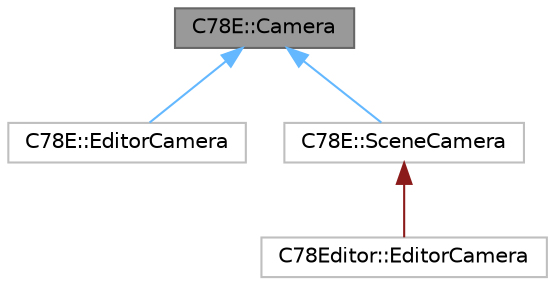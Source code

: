 digraph "C78E::Camera"
{
 // LATEX_PDF_SIZE
  bgcolor="transparent";
  edge [fontname=Helvetica,fontsize=10,labelfontname=Helvetica,labelfontsize=10];
  node [fontname=Helvetica,fontsize=10,shape=box,height=0.2,width=0.4];
  Node1 [id="Node000001",label="C78E::Camera",height=0.2,width=0.4,color="gray40", fillcolor="grey60", style="filled", fontcolor="black",tooltip=" "];
  Node1 -> Node2 [id="edge1_Node000001_Node000002",dir="back",color="steelblue1",style="solid",tooltip=" "];
  Node2 [id="Node000002",label="C78E::EditorCamera",height=0.2,width=0.4,color="grey75", fillcolor="white", style="filled",URL="$d4/de6/class_c78_e_1_1_editor_camera.html",tooltip=" "];
  Node1 -> Node3 [id="edge2_Node000001_Node000003",dir="back",color="steelblue1",style="solid",tooltip=" "];
  Node3 [id="Node000003",label="C78E::SceneCamera",height=0.2,width=0.4,color="grey75", fillcolor="white", style="filled",URL="$dd/d25/class_c78_e_1_1_scene_camera.html",tooltip=" "];
  Node3 -> Node4 [id="edge3_Node000003_Node000004",dir="back",color="firebrick4",style="solid",tooltip=" "];
  Node4 [id="Node000004",label="C78Editor::EditorCamera",height=0.2,width=0.4,color="grey75", fillcolor="white", style="filled",URL="$de/dca/class_c78_editor_1_1_editor_camera.html",tooltip=" "];
}
